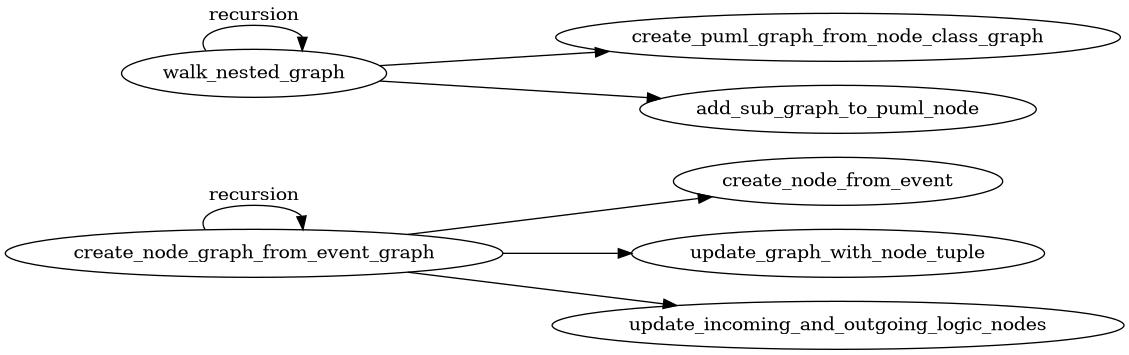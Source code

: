 @startuml
digraph G {
  rankdir=LR;
  node [style=rounded];
  create_node_graph_from_event_graph [label="create_node_graph_from_event_graph"];
    create_node_from_event [label="create_node_from_event"];
      create_node_graph_from_event_graph -> create_node_from_event;
    update_graph_with_node_tuple [label="update_graph_with_node_tuple"];
      create_node_graph_from_event_graph -> update_graph_with_node_tuple;
    update_incoming_and_outgoing_logic_nodes [label="update_incoming_and_outgoing_logic_nodes"];
        create_node_graph_from_event_graph -> update_incoming_and_outgoing_logic_nodes;
    create_node_graph_from_event_graph -> create_node_graph_from_event_graph [label="recursion"];
  walk_nested_graph [label="walk_nested_graph"];
    create_puml_graph_from_node_class_graph [label="create_puml_graph_from_node_class_graph"];
        walk_nested_graph -> create_puml_graph_from_node_class_graph;
    add_sub_graph_to_puml_node [label="add_sub_graph_to_puml_node"];
        walk_nested_graph -> add_sub_graph_to_puml_node;
    walk_nested_graph -> walk_nested_graph [label="recursion"];
}
@enduml